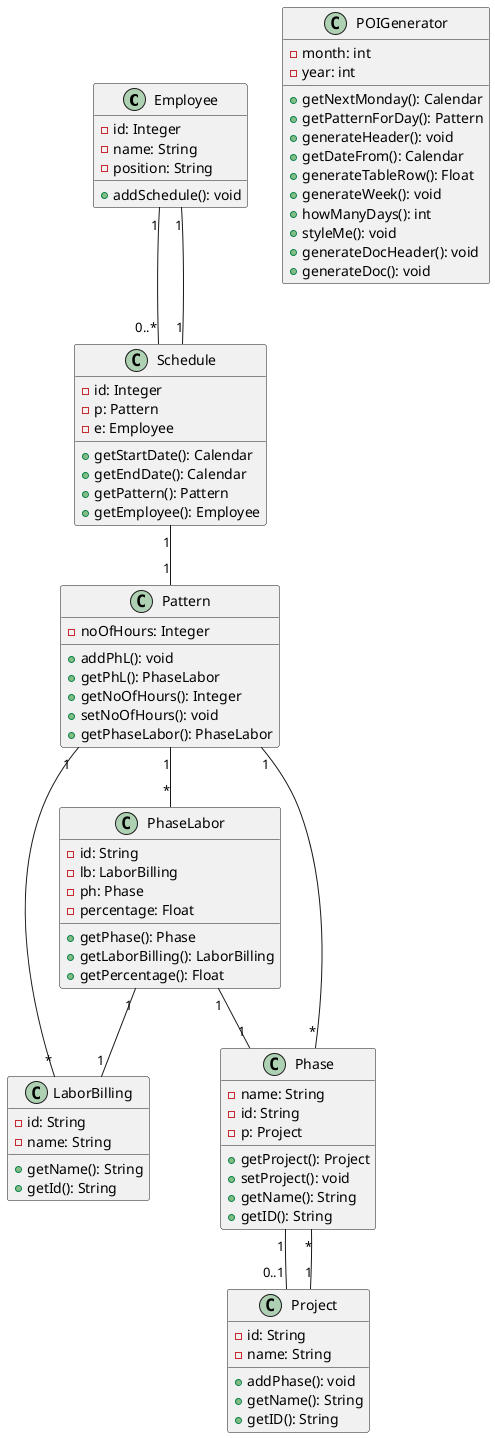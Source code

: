 @startuml
class Employee {
    -id: Integer
    -name: String
    -position: String
    +addSchedule(): void
}
class LaborBilling {
    -id: String
    -name: String
    +getName(): String
    +getId(): String
}
class Pattern {
    -noOfHours: Integer
    +addPhL(): void
    +getPhL(): PhaseLabor
    +getNoOfHours(): Integer
    +setNoOfHours(): void
    +getPhaseLabor(): PhaseLabor
}
class Phase {
    -name: String
    -id: String
    -p: Project
    +getProject(): Project
    +setProject(): void
    +getName(): String
    +getID(): String
}
class PhaseLabor {
    -id: String
    -lb: LaborBilling
    -ph: Phase
    -percentage: Float
    +getPhase(): Phase
    +getLaborBilling(): LaborBilling
    +getPercentage(): Float
}
class POIGenerator {
    -month: int
    -year: int
    +getNextMonday(): Calendar
    +getPatternForDay(): Pattern
    +generateHeader(): void
    +getDateFrom(): Calendar
    +generateTableRow(): Float
    +generateWeek(): void
    +howManyDays(): int
    +styleMe(): void
    +generateDocHeader(): void
    +generateDoc(): void
}
class Project {
    -id: String
    -name: String
    +addPhase(): void
    +getName(): String
    +getID(): String
}
class Schedule {
    -id: Integer
    -p: Pattern
    -e: Employee
    +getStartDate(): Calendar
    +getEndDate(): Calendar
    +getPattern(): Pattern
    +getEmployee(): Employee
}
Employee "1" -- "0..*" Schedule
Pattern "1" -- "*" PhaseLabor
Pattern "1" -- "*" LaborBilling
Pattern "1" -- "*" Phase
Phase "1" -- "0..1" Project
PhaseLabor "1" -- "1" LaborBilling
PhaseLabor "1" -- "1" Phase
Project "1" -- "*" Phase
Schedule "1" -- "1" Pattern
Schedule "1" -- "1" Employee
@enduml
